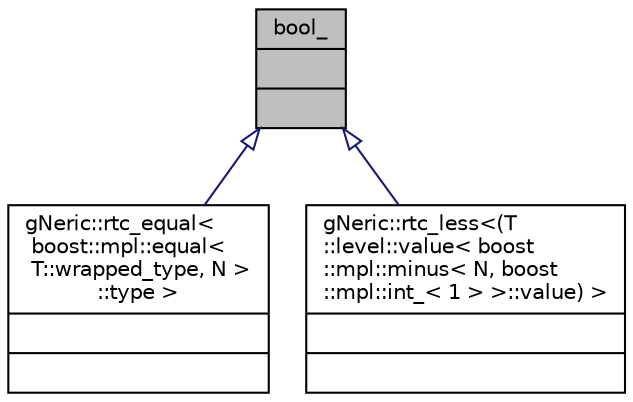 digraph "bool_"
{
 // INTERACTIVE_SVG=YES
  bgcolor="transparent";
  edge [fontname="Helvetica",fontsize="10",labelfontname="Helvetica",labelfontsize="10"];
  node [fontname="Helvetica",fontsize="10",shape=record];
  Node1 [label="{bool_\n||}",height=0.2,width=0.4,color="black", fillcolor="grey75", style="filled" fontcolor="black"];
  Node1 -> Node2 [dir="back",color="midnightblue",fontsize="10",style="solid",arrowtail="onormal",fontname="Helvetica"];
  Node2 [label="{gNeric::rtc_equal\<\l boost::mpl::equal\<\l T::wrapped_type, N \>\l::type \>\n||}",height=0.2,width=0.4,color="black",URL="$db/d10/structgNeric_1_1rtc__equal.html"];
  Node1 -> Node3 [dir="back",color="midnightblue",fontsize="10",style="solid",arrowtail="onormal",fontname="Helvetica"];
  Node3 [label="{gNeric::rtc_less\<(T\l::level::value\< boost\l::mpl::minus\< N, boost\l::mpl::int_\< 1 \> \>::value) \>\n||}",height=0.2,width=0.4,color="black",URL="$de/d5e/structgNeric_1_1rtc__less.html",tooltip="check the mixin level to be below specified level "];
}
